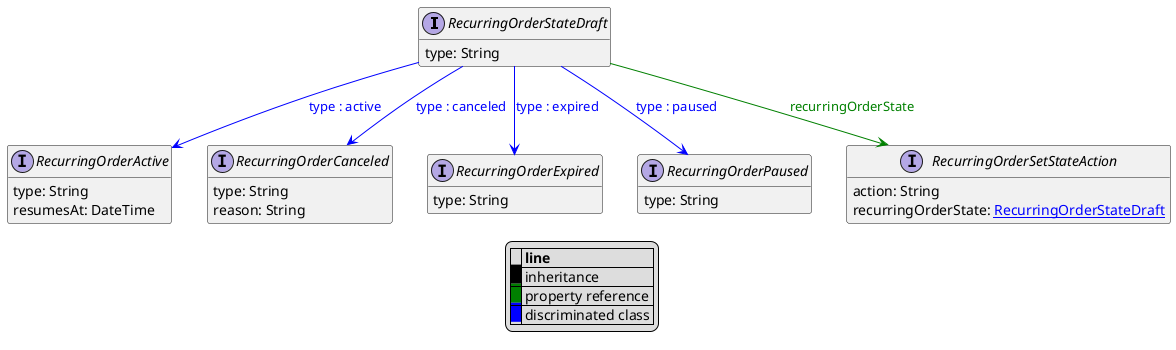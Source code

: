 @startuml

hide empty fields
hide empty methods
legend
|= |= line |
|<back:black>   </back>| inheritance |
|<back:green>   </back>| property reference |
|<back:blue>   </back>| discriminated class |
endlegend
interface RecurringOrderStateDraft [[RecurringOrderStateDraft.svg]]  {
    type: String
}


interface RecurringOrderActive [[RecurringOrderActive.svg]]  {
    type: String
    resumesAt: DateTime
}
interface RecurringOrderCanceled [[RecurringOrderCanceled.svg]]  {
    type: String
    reason: String
}
interface RecurringOrderExpired [[RecurringOrderExpired.svg]]  {
    type: String
}
interface RecurringOrderPaused [[RecurringOrderPaused.svg]]  {
    type: String
}
interface RecurringOrderSetStateAction [[RecurringOrderSetStateAction.svg]]  {
    action: String
    recurringOrderState: [[RecurringOrderStateDraft.svg RecurringOrderStateDraft]]
}
RecurringOrderStateDraft --> RecurringOrderActive #blue;text:blue : "type : active"
RecurringOrderStateDraft --> RecurringOrderCanceled #blue;text:blue : "type : canceled"
RecurringOrderStateDraft --> RecurringOrderExpired #blue;text:blue : "type : expired"
RecurringOrderStateDraft --> RecurringOrderPaused #blue;text:blue : "type : paused"
RecurringOrderStateDraft --> RecurringOrderSetStateAction #green;text:green : "recurringOrderState"
@enduml
